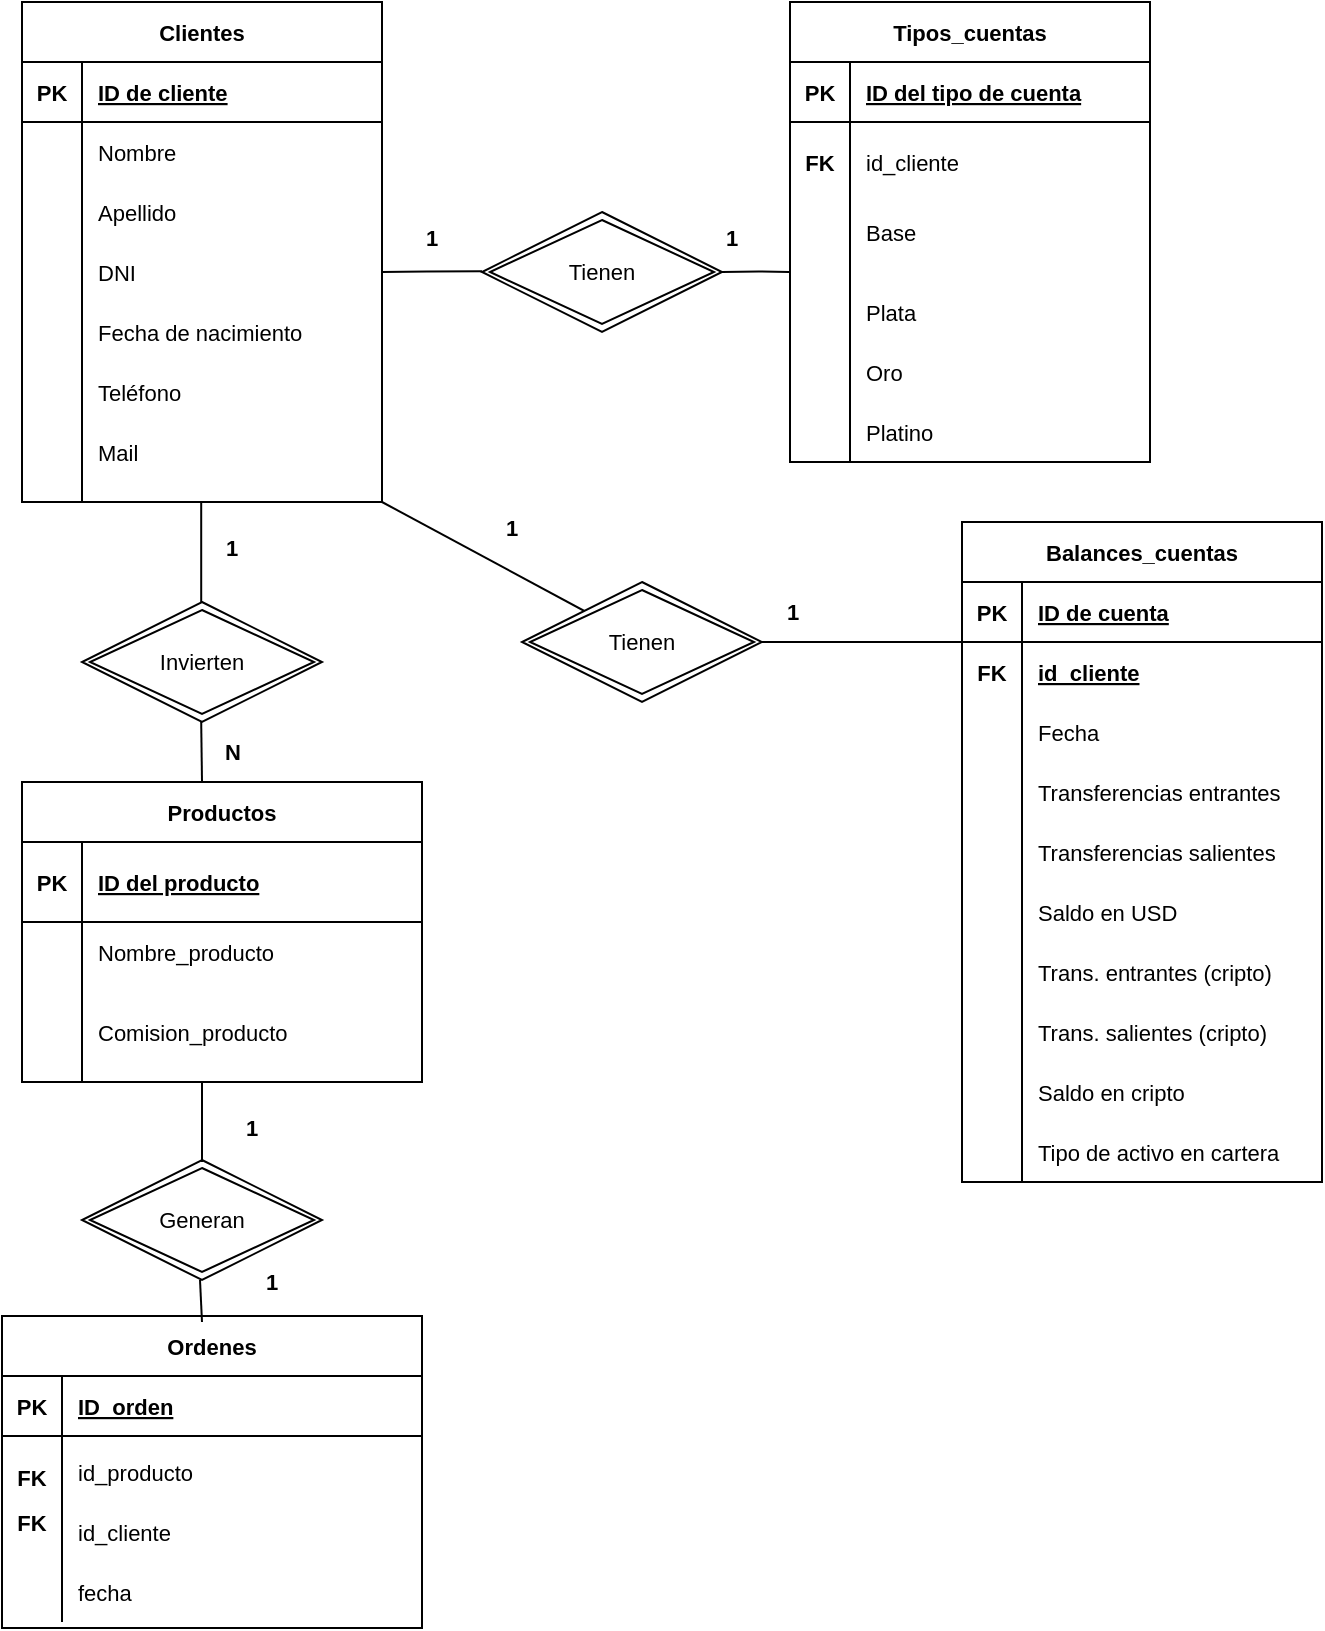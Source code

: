 <mxfile version="20.3.0" type="github">
  <diagram id="ckzgcsahci8-rYzXFJDU" name="Página-1">
    <mxGraphModel dx="1634" dy="752" grid="1" gridSize="10" guides="1" tooltips="1" connect="1" arrows="1" fold="1" page="1" pageScale="1" pageWidth="827" pageHeight="1169" background="none" math="0" shadow="0">
      <root>
        <mxCell id="0" />
        <mxCell id="1" parent="0" />
        <mxCell id="NEdSUjGyFdrofW01_IVh-4" value="Clientes" style="shape=table;startSize=30;container=1;collapsible=1;childLayout=tableLayout;fixedRows=1;rowLines=0;fontStyle=1;align=center;resizeLast=1;fontSize=11;" parent="1" vertex="1">
          <mxGeometry x="30" y="10" width="180" height="250" as="geometry">
            <mxRectangle x="30" y="10" width="50" height="30" as="alternateBounds" />
          </mxGeometry>
        </mxCell>
        <mxCell id="NEdSUjGyFdrofW01_IVh-5" value="" style="shape=tableRow;horizontal=0;startSize=0;swimlaneHead=0;swimlaneBody=0;fillColor=none;collapsible=0;dropTarget=0;points=[[0,0.5],[1,0.5]];portConstraint=eastwest;top=0;left=0;right=0;bottom=1;fontSize=11;" parent="NEdSUjGyFdrofW01_IVh-4" vertex="1">
          <mxGeometry y="30" width="180" height="30" as="geometry" />
        </mxCell>
        <mxCell id="NEdSUjGyFdrofW01_IVh-6" value="PK" style="shape=partialRectangle;connectable=0;fillColor=none;top=0;left=0;bottom=0;right=0;fontStyle=1;overflow=hidden;fontSize=11;" parent="NEdSUjGyFdrofW01_IVh-5" vertex="1">
          <mxGeometry width="30" height="30" as="geometry">
            <mxRectangle width="30" height="30" as="alternateBounds" />
          </mxGeometry>
        </mxCell>
        <mxCell id="NEdSUjGyFdrofW01_IVh-7" value="ID de cliente" style="shape=partialRectangle;connectable=0;fillColor=none;top=0;left=0;bottom=0;right=0;align=left;spacingLeft=6;fontStyle=5;overflow=hidden;fontSize=11;" parent="NEdSUjGyFdrofW01_IVh-5" vertex="1">
          <mxGeometry x="30" width="150" height="30" as="geometry">
            <mxRectangle width="150" height="30" as="alternateBounds" />
          </mxGeometry>
        </mxCell>
        <mxCell id="NEdSUjGyFdrofW01_IVh-8" value="" style="shape=tableRow;horizontal=0;startSize=0;swimlaneHead=0;swimlaneBody=0;fillColor=none;collapsible=0;dropTarget=0;points=[[0,0.5],[1,0.5]];portConstraint=eastwest;top=0;left=0;right=0;bottom=0;fontSize=11;" parent="NEdSUjGyFdrofW01_IVh-4" vertex="1">
          <mxGeometry y="60" width="180" height="30" as="geometry" />
        </mxCell>
        <mxCell id="NEdSUjGyFdrofW01_IVh-9" value="" style="shape=partialRectangle;connectable=0;fillColor=none;top=0;left=0;bottom=0;right=0;editable=1;overflow=hidden;fontSize=11;" parent="NEdSUjGyFdrofW01_IVh-8" vertex="1">
          <mxGeometry width="30" height="30" as="geometry">
            <mxRectangle width="30" height="30" as="alternateBounds" />
          </mxGeometry>
        </mxCell>
        <mxCell id="NEdSUjGyFdrofW01_IVh-10" value="Nombre" style="shape=partialRectangle;connectable=0;fillColor=none;top=0;left=0;bottom=0;right=0;align=left;spacingLeft=6;overflow=hidden;fontSize=11;" parent="NEdSUjGyFdrofW01_IVh-8" vertex="1">
          <mxGeometry x="30" width="150" height="30" as="geometry">
            <mxRectangle width="150" height="30" as="alternateBounds" />
          </mxGeometry>
        </mxCell>
        <mxCell id="NEdSUjGyFdrofW01_IVh-11" value="" style="shape=tableRow;horizontal=0;startSize=0;swimlaneHead=0;swimlaneBody=0;fillColor=none;collapsible=0;dropTarget=0;points=[[0,0.5],[1,0.5]];portConstraint=eastwest;top=0;left=0;right=0;bottom=0;fontSize=11;" parent="NEdSUjGyFdrofW01_IVh-4" vertex="1">
          <mxGeometry y="90" width="180" height="30" as="geometry" />
        </mxCell>
        <mxCell id="NEdSUjGyFdrofW01_IVh-12" value="" style="shape=partialRectangle;connectable=0;fillColor=none;top=0;left=0;bottom=0;right=0;editable=1;overflow=hidden;fontSize=11;" parent="NEdSUjGyFdrofW01_IVh-11" vertex="1">
          <mxGeometry width="30" height="30" as="geometry">
            <mxRectangle width="30" height="30" as="alternateBounds" />
          </mxGeometry>
        </mxCell>
        <mxCell id="NEdSUjGyFdrofW01_IVh-13" value="Apellido" style="shape=partialRectangle;connectable=0;fillColor=none;top=0;left=0;bottom=0;right=0;align=left;spacingLeft=6;overflow=hidden;fontSize=11;" parent="NEdSUjGyFdrofW01_IVh-11" vertex="1">
          <mxGeometry x="30" width="150" height="30" as="geometry">
            <mxRectangle width="150" height="30" as="alternateBounds" />
          </mxGeometry>
        </mxCell>
        <mxCell id="NEdSUjGyFdrofW01_IVh-14" value="" style="shape=tableRow;horizontal=0;startSize=0;swimlaneHead=0;swimlaneBody=0;fillColor=none;collapsible=0;dropTarget=0;points=[[0,0.5],[1,0.5]];portConstraint=eastwest;top=0;left=0;right=0;bottom=0;fontSize=11;" parent="NEdSUjGyFdrofW01_IVh-4" vertex="1">
          <mxGeometry y="120" width="180" height="30" as="geometry" />
        </mxCell>
        <mxCell id="NEdSUjGyFdrofW01_IVh-15" value="" style="shape=partialRectangle;connectable=0;fillColor=none;top=0;left=0;bottom=0;right=0;editable=1;overflow=hidden;fontSize=11;" parent="NEdSUjGyFdrofW01_IVh-14" vertex="1">
          <mxGeometry width="30" height="30" as="geometry">
            <mxRectangle width="30" height="30" as="alternateBounds" />
          </mxGeometry>
        </mxCell>
        <mxCell id="NEdSUjGyFdrofW01_IVh-16" value="DNI" style="shape=partialRectangle;connectable=0;fillColor=none;top=0;left=0;bottom=0;right=0;align=left;spacingLeft=6;overflow=hidden;fontSize=11;" parent="NEdSUjGyFdrofW01_IVh-14" vertex="1">
          <mxGeometry x="30" width="150" height="30" as="geometry">
            <mxRectangle width="150" height="30" as="alternateBounds" />
          </mxGeometry>
        </mxCell>
        <mxCell id="NEdSUjGyFdrofW01_IVh-29" value="" style="shape=partialRectangle;connectable=0;fillColor=none;top=0;left=0;bottom=0;right=0;editable=1;overflow=hidden;fontSize=11;" parent="1" vertex="1">
          <mxGeometry x="30" y="160" width="30" height="30" as="geometry">
            <mxRectangle width="30" height="30" as="alternateBounds" />
          </mxGeometry>
        </mxCell>
        <mxCell id="NEdSUjGyFdrofW01_IVh-43" value="" style="endArrow=none;html=1;rounded=0;fontSize=11;startSize=14;endSize=14;curved=1;" parent="1" edge="1">
          <mxGeometry relative="1" as="geometry">
            <mxPoint x="60" y="160" as="sourcePoint" />
            <mxPoint x="60" y="260" as="targetPoint" />
          </mxGeometry>
        </mxCell>
        <mxCell id="NEdSUjGyFdrofW01_IVh-44" value="Fecha de nacimiento" style="shape=partialRectangle;connectable=0;fillColor=none;top=0;left=0;bottom=0;right=0;align=left;spacingLeft=6;overflow=hidden;fontSize=11;" parent="1" vertex="1">
          <mxGeometry x="60" y="160" width="150" height="30" as="geometry">
            <mxRectangle width="150" height="30" as="alternateBounds" />
          </mxGeometry>
        </mxCell>
        <mxCell id="NEdSUjGyFdrofW01_IVh-45" value="Teléfono" style="shape=partialRectangle;connectable=0;fillColor=none;top=0;left=0;bottom=0;right=0;align=left;spacingLeft=6;overflow=hidden;fontSize=11;" parent="1" vertex="1">
          <mxGeometry x="60" y="190" width="150" height="30" as="geometry">
            <mxRectangle width="150" height="30" as="alternateBounds" />
          </mxGeometry>
        </mxCell>
        <mxCell id="NEdSUjGyFdrofW01_IVh-46" value="Mail" style="shape=partialRectangle;connectable=0;fillColor=none;top=0;left=0;bottom=0;right=0;align=left;spacingLeft=6;overflow=hidden;fontSize=11;" parent="1" vertex="1">
          <mxGeometry x="60" y="220" width="150" height="30" as="geometry">
            <mxRectangle width="150" height="30" as="alternateBounds" />
          </mxGeometry>
        </mxCell>
        <mxCell id="NEdSUjGyFdrofW01_IVh-68" value="Tienen" style="shape=rhombus;double=1;perimeter=rhombusPerimeter;whiteSpace=wrap;html=1;align=center;fontSize=11;" parent="1" vertex="1">
          <mxGeometry x="260" y="115" width="120" height="60" as="geometry" />
        </mxCell>
        <mxCell id="NEdSUjGyFdrofW01_IVh-75" value="" style="endArrow=none;html=1;rounded=0;fontSize=11;startSize=14;endSize=14;curved=1;exitX=1;exitY=0.5;exitDx=0;exitDy=0;" parent="1" source="NEdSUjGyFdrofW01_IVh-14" edge="1">
          <mxGeometry relative="1" as="geometry">
            <mxPoint x="220" y="145" as="sourcePoint" />
            <mxPoint x="260" y="144.6" as="targetPoint" />
            <Array as="points">
              <mxPoint x="230" y="144.6" />
            </Array>
          </mxGeometry>
        </mxCell>
        <mxCell id="NEdSUjGyFdrofW01_IVh-77" value="" style="endArrow=none;html=1;rounded=0;fontSize=11;startSize=14;endSize=14;curved=1;exitX=1;exitY=0.5;exitDx=0;exitDy=0;entryX=0;entryY=0.5;entryDx=0;entryDy=0;" parent="1" edge="1">
          <mxGeometry relative="1" as="geometry">
            <mxPoint x="380" y="145" as="sourcePoint" />
            <mxPoint x="413.5" y="145" as="targetPoint" />
            <Array as="points">
              <mxPoint x="400" y="144.6" />
            </Array>
          </mxGeometry>
        </mxCell>
        <mxCell id="NEdSUjGyFdrofW01_IVh-78" value="Tipos_cuentas" style="shape=table;startSize=30;container=1;collapsible=1;childLayout=tableLayout;fixedRows=1;rowLines=0;fontStyle=1;align=center;resizeLast=1;fontSize=11;" parent="1" vertex="1">
          <mxGeometry x="414" y="10" width="180" height="230" as="geometry">
            <mxRectangle x="30" y="10" width="50" height="30" as="alternateBounds" />
          </mxGeometry>
        </mxCell>
        <mxCell id="NEdSUjGyFdrofW01_IVh-79" value="" style="shape=tableRow;horizontal=0;startSize=0;swimlaneHead=0;swimlaneBody=0;fillColor=none;collapsible=0;dropTarget=0;points=[[0,0.5],[1,0.5]];portConstraint=eastwest;top=0;left=0;right=0;bottom=1;fontSize=11;" parent="NEdSUjGyFdrofW01_IVh-78" vertex="1">
          <mxGeometry y="30" width="180" height="30" as="geometry" />
        </mxCell>
        <mxCell id="NEdSUjGyFdrofW01_IVh-80" value="PK" style="shape=partialRectangle;connectable=0;fillColor=none;top=0;left=0;bottom=0;right=0;fontStyle=1;overflow=hidden;fontSize=11;" parent="NEdSUjGyFdrofW01_IVh-79" vertex="1">
          <mxGeometry width="30" height="30" as="geometry">
            <mxRectangle width="30" height="30" as="alternateBounds" />
          </mxGeometry>
        </mxCell>
        <mxCell id="NEdSUjGyFdrofW01_IVh-81" value="ID del tipo de cuenta" style="shape=partialRectangle;connectable=0;fillColor=none;top=0;left=0;bottom=0;right=0;align=left;spacingLeft=6;fontStyle=5;overflow=hidden;fontSize=11;" parent="NEdSUjGyFdrofW01_IVh-79" vertex="1">
          <mxGeometry x="30" width="150" height="30" as="geometry">
            <mxRectangle width="150" height="30" as="alternateBounds" />
          </mxGeometry>
        </mxCell>
        <mxCell id="NEdSUjGyFdrofW01_IVh-82" value="" style="shape=tableRow;horizontal=0;startSize=0;swimlaneHead=0;swimlaneBody=0;fillColor=none;collapsible=0;dropTarget=0;points=[[0,0.5],[1,0.5]];portConstraint=eastwest;top=0;left=0;right=0;bottom=0;fontSize=11;" parent="NEdSUjGyFdrofW01_IVh-78" vertex="1">
          <mxGeometry y="60" width="180" height="30" as="geometry" />
        </mxCell>
        <mxCell id="NEdSUjGyFdrofW01_IVh-83" value="" style="shape=partialRectangle;connectable=0;fillColor=none;top=0;left=0;bottom=0;right=0;editable=1;overflow=hidden;fontSize=11;" parent="NEdSUjGyFdrofW01_IVh-82" vertex="1">
          <mxGeometry width="30" height="30" as="geometry">
            <mxRectangle width="30" height="30" as="alternateBounds" />
          </mxGeometry>
        </mxCell>
        <mxCell id="NEdSUjGyFdrofW01_IVh-84" value="" style="shape=partialRectangle;connectable=0;fillColor=none;top=0;left=0;bottom=0;right=0;align=left;spacingLeft=6;overflow=hidden;fontSize=11;" parent="NEdSUjGyFdrofW01_IVh-82" vertex="1">
          <mxGeometry x="30" width="150" height="30" as="geometry">
            <mxRectangle width="150" height="30" as="alternateBounds" />
          </mxGeometry>
        </mxCell>
        <mxCell id="NEdSUjGyFdrofW01_IVh-85" value="" style="shape=tableRow;horizontal=0;startSize=0;swimlaneHead=0;swimlaneBody=0;fillColor=none;collapsible=0;dropTarget=0;points=[[0,0.5],[1,0.5]];portConstraint=eastwest;top=0;left=0;right=0;bottom=0;fontSize=11;" parent="NEdSUjGyFdrofW01_IVh-78" vertex="1">
          <mxGeometry y="90" width="180" height="30" as="geometry" />
        </mxCell>
        <mxCell id="NEdSUjGyFdrofW01_IVh-86" value="" style="shape=partialRectangle;connectable=0;fillColor=none;top=0;left=0;bottom=0;right=0;editable=1;overflow=hidden;fontSize=11;" parent="NEdSUjGyFdrofW01_IVh-85" vertex="1">
          <mxGeometry width="30" height="30" as="geometry">
            <mxRectangle width="30" height="30" as="alternateBounds" />
          </mxGeometry>
        </mxCell>
        <mxCell id="NEdSUjGyFdrofW01_IVh-87" value="" style="shape=partialRectangle;connectable=0;fillColor=none;top=0;left=0;bottom=0;right=0;align=left;spacingLeft=6;overflow=hidden;fontSize=11;" parent="NEdSUjGyFdrofW01_IVh-85" vertex="1">
          <mxGeometry x="30" width="150" height="30" as="geometry">
            <mxRectangle width="150" height="30" as="alternateBounds" />
          </mxGeometry>
        </mxCell>
        <mxCell id="NEdSUjGyFdrofW01_IVh-88" value="" style="shape=tableRow;horizontal=0;startSize=0;swimlaneHead=0;swimlaneBody=0;fillColor=none;collapsible=0;dropTarget=0;points=[[0,0.5],[1,0.5]];portConstraint=eastwest;top=0;left=0;right=0;bottom=0;fontSize=11;" parent="NEdSUjGyFdrofW01_IVh-78" vertex="1">
          <mxGeometry y="120" width="180" height="30" as="geometry" />
        </mxCell>
        <mxCell id="NEdSUjGyFdrofW01_IVh-89" value="" style="shape=partialRectangle;connectable=0;fillColor=none;top=0;left=0;bottom=0;right=0;editable=1;overflow=hidden;fontSize=11;" parent="NEdSUjGyFdrofW01_IVh-88" vertex="1">
          <mxGeometry width="30" height="30" as="geometry">
            <mxRectangle width="30" height="30" as="alternateBounds" />
          </mxGeometry>
        </mxCell>
        <mxCell id="NEdSUjGyFdrofW01_IVh-90" value="" style="shape=partialRectangle;connectable=0;fillColor=none;top=0;left=0;bottom=0;right=0;align=left;spacingLeft=6;overflow=hidden;fontSize=11;" parent="NEdSUjGyFdrofW01_IVh-88" vertex="1">
          <mxGeometry x="30" width="150" height="30" as="geometry">
            <mxRectangle width="150" height="30" as="alternateBounds" />
          </mxGeometry>
        </mxCell>
        <mxCell id="NEdSUjGyFdrofW01_IVh-91" value="" style="endArrow=none;html=1;rounded=0;fontSize=11;startSize=14;endSize=14;curved=1;" parent="1" edge="1">
          <mxGeometry relative="1" as="geometry">
            <mxPoint x="444" y="160" as="sourcePoint" />
            <mxPoint x="444" y="240" as="targetPoint" />
          </mxGeometry>
        </mxCell>
        <mxCell id="NEdSUjGyFdrofW01_IVh-92" value="&lt;b&gt;1&lt;/b&gt;" style="text;html=1;align=center;verticalAlign=middle;resizable=0;points=[];autosize=1;strokeColor=none;fillColor=none;fontSize=11;" parent="1" vertex="1">
          <mxGeometry x="400" y="300" width="30" height="30" as="geometry" />
        </mxCell>
        <mxCell id="NEdSUjGyFdrofW01_IVh-95" value="Platino" style="shape=partialRectangle;connectable=0;fillColor=none;top=0;left=0;bottom=0;right=0;align=left;spacingLeft=6;overflow=hidden;fontSize=11;" parent="1" vertex="1">
          <mxGeometry x="444" y="210" width="150" height="30" as="geometry">
            <mxRectangle width="150" height="30" as="alternateBounds" />
          </mxGeometry>
        </mxCell>
        <mxCell id="NEdSUjGyFdrofW01_IVh-98" value="" style="endArrow=none;html=1;rounded=0;fontSize=11;startSize=14;endSize=14;curved=1;" parent="1" edge="1">
          <mxGeometry relative="1" as="geometry">
            <mxPoint x="119.6" y="260" as="sourcePoint" />
            <mxPoint x="119.6" y="310" as="targetPoint" />
            <Array as="points">
              <mxPoint x="119.6" y="280" />
            </Array>
          </mxGeometry>
        </mxCell>
        <mxCell id="NEdSUjGyFdrofW01_IVh-99" value="Invierten" style="shape=rhombus;double=1;perimeter=rhombusPerimeter;whiteSpace=wrap;html=1;align=center;fontSize=11;" parent="1" vertex="1">
          <mxGeometry x="60" y="310" width="120" height="60" as="geometry" />
        </mxCell>
        <mxCell id="NEdSUjGyFdrofW01_IVh-100" value="Productos" style="shape=table;startSize=30;container=1;collapsible=1;childLayout=tableLayout;fixedRows=1;rowLines=0;fontStyle=1;align=center;resizeLast=1;fontSize=11;" parent="1" vertex="1">
          <mxGeometry x="30" y="400" width="200" height="150" as="geometry">
            <mxRectangle x="30" y="10" width="50" height="30" as="alternateBounds" />
          </mxGeometry>
        </mxCell>
        <mxCell id="NEdSUjGyFdrofW01_IVh-101" value="" style="shape=tableRow;horizontal=0;startSize=0;swimlaneHead=0;swimlaneBody=0;fillColor=none;collapsible=0;dropTarget=0;points=[[0,0.5],[1,0.5]];portConstraint=eastwest;top=0;left=0;right=0;bottom=1;fontSize=11;" parent="NEdSUjGyFdrofW01_IVh-100" vertex="1">
          <mxGeometry y="30" width="200" height="40" as="geometry" />
        </mxCell>
        <mxCell id="NEdSUjGyFdrofW01_IVh-102" value="PK" style="shape=partialRectangle;connectable=0;fillColor=none;top=0;left=0;bottom=0;right=0;fontStyle=1;overflow=hidden;fontSize=11;" parent="NEdSUjGyFdrofW01_IVh-101" vertex="1">
          <mxGeometry width="30" height="40" as="geometry">
            <mxRectangle width="30" height="40" as="alternateBounds" />
          </mxGeometry>
        </mxCell>
        <mxCell id="NEdSUjGyFdrofW01_IVh-103" value="ID del producto" style="shape=partialRectangle;connectable=0;fillColor=none;top=0;left=0;bottom=0;right=0;align=left;spacingLeft=6;fontStyle=5;overflow=hidden;fontSize=11;" parent="NEdSUjGyFdrofW01_IVh-101" vertex="1">
          <mxGeometry x="30" width="170" height="40" as="geometry">
            <mxRectangle width="170" height="40" as="alternateBounds" />
          </mxGeometry>
        </mxCell>
        <mxCell id="NEdSUjGyFdrofW01_IVh-104" value="" style="shape=tableRow;horizontal=0;startSize=0;swimlaneHead=0;swimlaneBody=0;fillColor=none;collapsible=0;dropTarget=0;points=[[0,0.5],[1,0.5]];portConstraint=eastwest;top=0;left=0;right=0;bottom=0;fontSize=11;" parent="NEdSUjGyFdrofW01_IVh-100" vertex="1">
          <mxGeometry y="70" width="200" height="20" as="geometry" />
        </mxCell>
        <mxCell id="NEdSUjGyFdrofW01_IVh-105" value="" style="shape=partialRectangle;connectable=0;fillColor=none;top=0;left=0;bottom=0;right=0;editable=1;overflow=hidden;fontSize=11;" parent="NEdSUjGyFdrofW01_IVh-104" vertex="1">
          <mxGeometry width="30" height="20" as="geometry">
            <mxRectangle width="30" height="20" as="alternateBounds" />
          </mxGeometry>
        </mxCell>
        <mxCell id="NEdSUjGyFdrofW01_IVh-106" value="" style="shape=partialRectangle;connectable=0;fillColor=none;top=0;left=0;bottom=0;right=0;align=left;spacingLeft=6;overflow=hidden;fontSize=11;" parent="NEdSUjGyFdrofW01_IVh-104" vertex="1">
          <mxGeometry x="30" width="170" height="20" as="geometry">
            <mxRectangle width="170" height="20" as="alternateBounds" />
          </mxGeometry>
        </mxCell>
        <mxCell id="NEdSUjGyFdrofW01_IVh-107" value="" style="shape=tableRow;horizontal=0;startSize=0;swimlaneHead=0;swimlaneBody=0;fillColor=none;collapsible=0;dropTarget=0;points=[[0,0.5],[1,0.5]];portConstraint=eastwest;top=0;left=0;right=0;bottom=0;fontSize=11;" parent="NEdSUjGyFdrofW01_IVh-100" vertex="1">
          <mxGeometry y="90" width="200" height="30" as="geometry" />
        </mxCell>
        <mxCell id="NEdSUjGyFdrofW01_IVh-108" value="" style="shape=partialRectangle;connectable=0;fillColor=none;top=0;left=0;bottom=0;right=0;editable=1;overflow=hidden;fontSize=11;" parent="NEdSUjGyFdrofW01_IVh-107" vertex="1">
          <mxGeometry width="30" height="30" as="geometry">
            <mxRectangle width="30" height="30" as="alternateBounds" />
          </mxGeometry>
        </mxCell>
        <mxCell id="NEdSUjGyFdrofW01_IVh-109" value="" style="shape=partialRectangle;connectable=0;fillColor=none;top=0;left=0;bottom=0;right=0;align=left;spacingLeft=6;overflow=hidden;fontSize=11;" parent="NEdSUjGyFdrofW01_IVh-107" vertex="1">
          <mxGeometry x="30" width="170" height="30" as="geometry">
            <mxRectangle width="170" height="30" as="alternateBounds" />
          </mxGeometry>
        </mxCell>
        <mxCell id="NEdSUjGyFdrofW01_IVh-110" value="" style="shape=tableRow;horizontal=0;startSize=0;swimlaneHead=0;swimlaneBody=0;fillColor=none;collapsible=0;dropTarget=0;points=[[0,0.5],[1,0.5]];portConstraint=eastwest;top=0;left=0;right=0;bottom=0;fontSize=11;" parent="NEdSUjGyFdrofW01_IVh-100" vertex="1">
          <mxGeometry y="120" width="200" height="30" as="geometry" />
        </mxCell>
        <mxCell id="NEdSUjGyFdrofW01_IVh-111" value="" style="shape=partialRectangle;connectable=0;fillColor=none;top=0;left=0;bottom=0;right=0;editable=1;overflow=hidden;fontSize=11;" parent="NEdSUjGyFdrofW01_IVh-110" vertex="1">
          <mxGeometry width="30" height="30" as="geometry">
            <mxRectangle width="30" height="30" as="alternateBounds" />
          </mxGeometry>
        </mxCell>
        <mxCell id="NEdSUjGyFdrofW01_IVh-112" value="" style="shape=partialRectangle;connectable=0;fillColor=none;top=0;left=0;bottom=0;right=0;align=left;spacingLeft=6;overflow=hidden;fontSize=11;" parent="NEdSUjGyFdrofW01_IVh-110" vertex="1">
          <mxGeometry x="30" width="170" height="30" as="geometry">
            <mxRectangle width="170" height="30" as="alternateBounds" />
          </mxGeometry>
        </mxCell>
        <mxCell id="NEdSUjGyFdrofW01_IVh-114" value="" style="endArrow=none;html=1;rounded=0;fontSize=11;startSize=14;endSize=14;curved=1;" parent="1" edge="1">
          <mxGeometry relative="1" as="geometry">
            <mxPoint x="119.6" y="370" as="sourcePoint" />
            <mxPoint x="120" y="400" as="targetPoint" />
          </mxGeometry>
        </mxCell>
        <mxCell id="NEdSUjGyFdrofW01_IVh-115" value="&lt;div&gt;&lt;b&gt;N&lt;/b&gt;&lt;/div&gt;" style="text;html=1;align=center;verticalAlign=middle;resizable=0;points=[];autosize=1;strokeColor=none;fillColor=none;fontSize=11;" parent="1" vertex="1">
          <mxGeometry x="120" y="370" width="30" height="30" as="geometry" />
        </mxCell>
        <mxCell id="NEdSUjGyFdrofW01_IVh-116" value="&lt;b&gt;1&lt;/b&gt;" style="text;whiteSpace=wrap;html=1;fontSize=11;" parent="1" vertex="1">
          <mxGeometry x="230" y="115" width="40" height="40" as="geometry" />
        </mxCell>
        <mxCell id="NEdSUjGyFdrofW01_IVh-118" value="&lt;b&gt;1&lt;/b&gt;" style="text;whiteSpace=wrap;html=1;fontSize=11;" parent="1" vertex="1">
          <mxGeometry x="130" y="270" width="40" height="40" as="geometry" />
        </mxCell>
        <mxCell id="NEdSUjGyFdrofW01_IVh-148" value="" style="endArrow=none;html=1;rounded=0;fontSize=11;startSize=14;endSize=14;curved=1;" parent="1" edge="1">
          <mxGeometry width="50" height="50" relative="1" as="geometry">
            <mxPoint x="210" y="260" as="sourcePoint" />
            <mxPoint x="340" y="330" as="targetPoint" />
          </mxGeometry>
        </mxCell>
        <mxCell id="NEdSUjGyFdrofW01_IVh-149" value="Tienen" style="shape=rhombus;double=1;perimeter=rhombusPerimeter;whiteSpace=wrap;html=1;align=center;fontSize=11;" parent="1" vertex="1">
          <mxGeometry x="280" y="300" width="120" height="60" as="geometry" />
        </mxCell>
        <mxCell id="NEdSUjGyFdrofW01_IVh-151" value="" style="endArrow=none;html=1;rounded=0;fontSize=11;startSize=14;endSize=14;curved=1;exitX=1;exitY=0.5;exitDx=0;exitDy=0;" parent="1" source="NEdSUjGyFdrofW01_IVh-149" edge="1">
          <mxGeometry relative="1" as="geometry">
            <mxPoint x="460" y="329.6" as="sourcePoint" />
            <mxPoint x="500" y="330" as="targetPoint" />
          </mxGeometry>
        </mxCell>
        <mxCell id="NEdSUjGyFdrofW01_IVh-152" value="Balances_cuentas" style="shape=table;startSize=30;container=1;collapsible=1;childLayout=tableLayout;fixedRows=1;rowLines=0;fontStyle=1;align=center;resizeLast=1;fontSize=11;" parent="1" vertex="1">
          <mxGeometry x="500" y="270" width="180" height="330" as="geometry">
            <mxRectangle x="30" y="10" width="50" height="30" as="alternateBounds" />
          </mxGeometry>
        </mxCell>
        <mxCell id="NEdSUjGyFdrofW01_IVh-153" value="" style="shape=tableRow;horizontal=0;startSize=0;swimlaneHead=0;swimlaneBody=0;fillColor=none;collapsible=0;dropTarget=0;points=[[0,0.5],[1,0.5]];portConstraint=eastwest;top=0;left=0;right=0;bottom=1;fontSize=11;" parent="NEdSUjGyFdrofW01_IVh-152" vertex="1">
          <mxGeometry y="30" width="180" height="30" as="geometry" />
        </mxCell>
        <mxCell id="NEdSUjGyFdrofW01_IVh-154" value="PK" style="shape=partialRectangle;connectable=0;fillColor=none;top=0;left=0;bottom=0;right=0;fontStyle=1;overflow=hidden;fontSize=11;" parent="NEdSUjGyFdrofW01_IVh-153" vertex="1">
          <mxGeometry width="30" height="30" as="geometry">
            <mxRectangle width="30" height="30" as="alternateBounds" />
          </mxGeometry>
        </mxCell>
        <mxCell id="NEdSUjGyFdrofW01_IVh-155" value="ID de cuenta" style="shape=partialRectangle;connectable=0;fillColor=none;top=0;left=0;bottom=0;right=0;align=left;spacingLeft=6;fontStyle=5;overflow=hidden;fontSize=11;" parent="NEdSUjGyFdrofW01_IVh-153" vertex="1">
          <mxGeometry x="30" width="150" height="30" as="geometry">
            <mxRectangle width="150" height="30" as="alternateBounds" />
          </mxGeometry>
        </mxCell>
        <mxCell id="NEdSUjGyFdrofW01_IVh-156" value="" style="shape=tableRow;horizontal=0;startSize=0;swimlaneHead=0;swimlaneBody=0;fillColor=none;collapsible=0;dropTarget=0;points=[[0,0.5],[1,0.5]];portConstraint=eastwest;top=0;left=0;right=0;bottom=0;fontSize=11;" parent="NEdSUjGyFdrofW01_IVh-152" vertex="1">
          <mxGeometry y="60" width="180" height="30" as="geometry" />
        </mxCell>
        <mxCell id="NEdSUjGyFdrofW01_IVh-157" value="" style="shape=partialRectangle;connectable=0;fillColor=none;top=0;left=0;bottom=0;right=0;editable=1;overflow=hidden;fontSize=11;" parent="NEdSUjGyFdrofW01_IVh-156" vertex="1">
          <mxGeometry width="30" height="30" as="geometry">
            <mxRectangle width="30" height="30" as="alternateBounds" />
          </mxGeometry>
        </mxCell>
        <mxCell id="NEdSUjGyFdrofW01_IVh-158" value="" style="shape=partialRectangle;connectable=0;fillColor=none;top=0;left=0;bottom=0;right=0;align=left;spacingLeft=6;overflow=hidden;fontSize=11;" parent="NEdSUjGyFdrofW01_IVh-156" vertex="1">
          <mxGeometry x="30" width="150" height="30" as="geometry">
            <mxRectangle width="150" height="30" as="alternateBounds" />
          </mxGeometry>
        </mxCell>
        <mxCell id="NEdSUjGyFdrofW01_IVh-159" value="" style="shape=tableRow;horizontal=0;startSize=0;swimlaneHead=0;swimlaneBody=0;fillColor=none;collapsible=0;dropTarget=0;points=[[0,0.5],[1,0.5]];portConstraint=eastwest;top=0;left=0;right=0;bottom=0;fontSize=11;" parent="NEdSUjGyFdrofW01_IVh-152" vertex="1">
          <mxGeometry y="90" width="180" height="30" as="geometry" />
        </mxCell>
        <mxCell id="NEdSUjGyFdrofW01_IVh-160" value="" style="shape=partialRectangle;connectable=0;fillColor=none;top=0;left=0;bottom=0;right=0;editable=1;overflow=hidden;fontSize=11;" parent="NEdSUjGyFdrofW01_IVh-159" vertex="1">
          <mxGeometry width="30" height="30" as="geometry">
            <mxRectangle width="30" height="30" as="alternateBounds" />
          </mxGeometry>
        </mxCell>
        <mxCell id="NEdSUjGyFdrofW01_IVh-161" value="" style="shape=partialRectangle;connectable=0;fillColor=none;top=0;left=0;bottom=0;right=0;align=left;spacingLeft=6;overflow=hidden;fontSize=11;" parent="NEdSUjGyFdrofW01_IVh-159" vertex="1">
          <mxGeometry x="30" width="150" height="30" as="geometry">
            <mxRectangle width="150" height="30" as="alternateBounds" />
          </mxGeometry>
        </mxCell>
        <mxCell id="NEdSUjGyFdrofW01_IVh-162" value="" style="shape=tableRow;horizontal=0;startSize=0;swimlaneHead=0;swimlaneBody=0;fillColor=none;collapsible=0;dropTarget=0;points=[[0,0.5],[1,0.5]];portConstraint=eastwest;top=0;left=0;right=0;bottom=0;fontSize=11;" parent="NEdSUjGyFdrofW01_IVh-152" vertex="1">
          <mxGeometry y="120" width="180" height="30" as="geometry" />
        </mxCell>
        <mxCell id="NEdSUjGyFdrofW01_IVh-163" value="" style="shape=partialRectangle;connectable=0;fillColor=none;top=0;left=0;bottom=0;right=0;editable=1;overflow=hidden;fontSize=11;" parent="NEdSUjGyFdrofW01_IVh-162" vertex="1">
          <mxGeometry width="30" height="30" as="geometry">
            <mxRectangle width="30" height="30" as="alternateBounds" />
          </mxGeometry>
        </mxCell>
        <mxCell id="NEdSUjGyFdrofW01_IVh-164" value="" style="shape=partialRectangle;connectable=0;fillColor=none;top=0;left=0;bottom=0;right=0;align=left;spacingLeft=6;overflow=hidden;fontSize=11;" parent="NEdSUjGyFdrofW01_IVh-162" vertex="1">
          <mxGeometry x="30" width="150" height="30" as="geometry">
            <mxRectangle width="150" height="30" as="alternateBounds" />
          </mxGeometry>
        </mxCell>
        <mxCell id="NEdSUjGyFdrofW01_IVh-165" value="&lt;b&gt;1&lt;/b&gt;" style="text;whiteSpace=wrap;html=1;fontSize=11;" parent="1" vertex="1">
          <mxGeometry x="270" y="260" width="40" height="40" as="geometry" />
        </mxCell>
        <mxCell id="NEdSUjGyFdrofW01_IVh-166" value="" style="endArrow=none;html=1;rounded=0;fontSize=11;startSize=14;endSize=14;curved=1;" parent="1" edge="1">
          <mxGeometry relative="1" as="geometry">
            <mxPoint x="530" y="420" as="sourcePoint" />
            <mxPoint x="530" y="460" as="targetPoint" />
          </mxGeometry>
        </mxCell>
        <mxCell id="NEdSUjGyFdrofW01_IVh-167" value="Saldo en USD" style="shape=partialRectangle;connectable=0;fillColor=none;top=0;left=0;bottom=0;right=0;align=left;spacingLeft=6;overflow=hidden;fontSize=11;" parent="1" vertex="1">
          <mxGeometry x="530" y="450" width="150" height="30" as="geometry">
            <mxRectangle width="150" height="30" as="alternateBounds" />
          </mxGeometry>
        </mxCell>
        <mxCell id="NEdSUjGyFdrofW01_IVh-171" value="&lt;b&gt;1&lt;/b&gt;" style="text;whiteSpace=wrap;html=1;fontSize=11;" parent="1" vertex="1">
          <mxGeometry x="380" y="115" width="40" height="40" as="geometry" />
        </mxCell>
        <mxCell id="KYPQA2fTUsj8BLMTWYLw-2" value="Trans. entrantes (cripto)" style="shape=partialRectangle;connectable=0;fillColor=none;top=0;left=0;bottom=0;right=0;align=left;spacingLeft=6;overflow=hidden;fontSize=11;" parent="1" vertex="1">
          <mxGeometry x="530" y="480" width="150" height="30" as="geometry">
            <mxRectangle width="150" height="30" as="alternateBounds" />
          </mxGeometry>
        </mxCell>
        <mxCell id="KYPQA2fTUsj8BLMTWYLw-3" value="Trans. salientes (cripto)" style="shape=partialRectangle;connectable=0;fillColor=none;top=0;left=0;bottom=0;right=0;align=left;spacingLeft=6;overflow=hidden;fontSize=11;" parent="1" vertex="1">
          <mxGeometry x="530" y="510" width="150" height="30" as="geometry">
            <mxRectangle width="150" height="30" as="alternateBounds" />
          </mxGeometry>
        </mxCell>
        <mxCell id="KYPQA2fTUsj8BLMTWYLw-4" value="Saldo en cripto" style="shape=partialRectangle;connectable=0;fillColor=none;top=0;left=0;bottom=0;right=0;align=left;spacingLeft=6;overflow=hidden;fontSize=11;" parent="1" vertex="1">
          <mxGeometry x="530" y="540" width="150" height="30" as="geometry">
            <mxRectangle width="150" height="30" as="alternateBounds" />
          </mxGeometry>
        </mxCell>
        <mxCell id="KYPQA2fTUsj8BLMTWYLw-5" value="Tipo de activo en cartera" style="shape=partialRectangle;connectable=0;fillColor=none;top=0;left=0;bottom=0;right=0;align=left;spacingLeft=6;overflow=hidden;fontSize=11;" parent="1" vertex="1">
          <mxGeometry x="530" y="570" width="150" height="30" as="geometry">
            <mxRectangle width="150" height="30" as="alternateBounds" />
          </mxGeometry>
        </mxCell>
        <mxCell id="KYPQA2fTUsj8BLMTWYLw-7" value="" style="endArrow=none;html=1;rounded=0;" parent="1" edge="1">
          <mxGeometry width="50" height="50" relative="1" as="geometry">
            <mxPoint x="530" y="600" as="sourcePoint" />
            <mxPoint x="530" y="450" as="targetPoint" />
          </mxGeometry>
        </mxCell>
        <mxCell id="Y0BxObtk3gd6cPbbaY5w-23" value="Oro" style="shape=partialRectangle;connectable=0;fillColor=none;top=0;left=0;bottom=0;right=0;align=left;spacingLeft=6;overflow=hidden;fontSize=11;" parent="1" vertex="1">
          <mxGeometry x="444" y="180" width="150" height="30" as="geometry">
            <mxRectangle width="150" height="30" as="alternateBounds" />
          </mxGeometry>
        </mxCell>
        <mxCell id="Y0BxObtk3gd6cPbbaY5w-24" value="Plata" style="shape=partialRectangle;connectable=0;fillColor=none;top=0;left=0;bottom=0;right=0;align=left;spacingLeft=6;overflow=hidden;fontSize=11;" parent="1" vertex="1">
          <mxGeometry x="444" y="150" width="150" height="30" as="geometry">
            <mxRectangle width="150" height="30" as="alternateBounds" />
          </mxGeometry>
        </mxCell>
        <mxCell id="Y0BxObtk3gd6cPbbaY5w-25" value="Base" style="shape=partialRectangle;connectable=0;fillColor=none;top=0;left=0;bottom=0;right=0;align=left;spacingLeft=6;overflow=hidden;fontSize=11;" parent="1" vertex="1">
          <mxGeometry x="444" y="110" width="150" height="30" as="geometry">
            <mxRectangle width="150" height="30" as="alternateBounds" />
          </mxGeometry>
        </mxCell>
        <mxCell id="Y0BxObtk3gd6cPbbaY5w-27" value="FK" style="shape=partialRectangle;connectable=0;fillColor=none;top=0;left=0;bottom=0;right=0;fontStyle=1;overflow=hidden;fontSize=11;" parent="1" vertex="1">
          <mxGeometry x="414" y="75" width="30" height="30" as="geometry">
            <mxRectangle width="30" height="30" as="alternateBounds" />
          </mxGeometry>
        </mxCell>
        <mxCell id="Y0BxObtk3gd6cPbbaY5w-28" value="id_cliente" style="shape=partialRectangle;connectable=0;fillColor=none;top=0;left=0;bottom=0;right=0;align=left;spacingLeft=6;overflow=hidden;fontSize=11;" parent="1" vertex="1">
          <mxGeometry x="444" y="75" width="150" height="30" as="geometry">
            <mxRectangle width="150" height="30" as="alternateBounds" />
          </mxGeometry>
        </mxCell>
        <mxCell id="Y0BxObtk3gd6cPbbaY5w-29" value="Transferencias salientes" style="shape=partialRectangle;connectable=0;fillColor=none;top=0;left=0;bottom=0;right=0;align=left;spacingLeft=6;overflow=hidden;fontSize=11;" parent="1" vertex="1">
          <mxGeometry x="530" y="420" width="150" height="30" as="geometry">
            <mxRectangle width="150" height="30" as="alternateBounds" />
          </mxGeometry>
        </mxCell>
        <mxCell id="Y0BxObtk3gd6cPbbaY5w-30" value="Transferencias entrantes" style="shape=partialRectangle;connectable=0;fillColor=none;top=0;left=0;bottom=0;right=0;align=left;spacingLeft=6;overflow=hidden;fontSize=11;" parent="1" vertex="1">
          <mxGeometry x="530" y="390" width="150" height="30" as="geometry">
            <mxRectangle width="150" height="30" as="alternateBounds" />
          </mxGeometry>
        </mxCell>
        <mxCell id="Y0BxObtk3gd6cPbbaY5w-31" value="Fecha" style="shape=partialRectangle;connectable=0;fillColor=none;top=0;left=0;bottom=0;right=0;align=left;spacingLeft=6;overflow=hidden;fontSize=11;" parent="1" vertex="1">
          <mxGeometry x="530" y="360" width="150" height="30" as="geometry">
            <mxRectangle width="150" height="30" as="alternateBounds" />
          </mxGeometry>
        </mxCell>
        <mxCell id="Y0BxObtk3gd6cPbbaY5w-32" value="FK" style="shape=partialRectangle;connectable=0;fillColor=none;top=0;left=0;bottom=0;right=0;fontStyle=1;overflow=hidden;fontSize=11;" parent="1" vertex="1">
          <mxGeometry x="500" y="330" width="30" height="30" as="geometry">
            <mxRectangle width="30" height="30" as="alternateBounds" />
          </mxGeometry>
        </mxCell>
        <mxCell id="Y0BxObtk3gd6cPbbaY5w-33" value="id_cliente" style="shape=partialRectangle;connectable=0;fillColor=none;top=0;left=0;bottom=0;right=0;align=left;spacingLeft=6;fontStyle=5;overflow=hidden;fontSize=11;" parent="1" vertex="1">
          <mxGeometry x="530" y="330" width="150" height="30" as="geometry">
            <mxRectangle width="150" height="30" as="alternateBounds" />
          </mxGeometry>
        </mxCell>
        <mxCell id="Y0BxObtk3gd6cPbbaY5w-35" value="Comision_producto" style="shape=partialRectangle;connectable=0;fillColor=none;top=0;left=0;bottom=0;right=0;align=left;spacingLeft=6;overflow=hidden;fontSize=11;" parent="1" vertex="1">
          <mxGeometry x="60" y="510" width="170" height="30" as="geometry">
            <mxRectangle width="170" height="30" as="alternateBounds" />
          </mxGeometry>
        </mxCell>
        <mxCell id="Y0BxObtk3gd6cPbbaY5w-36" value="Nombre_producto" style="shape=partialRectangle;connectable=0;fillColor=none;top=0;left=0;bottom=0;right=0;align=left;spacingLeft=6;overflow=hidden;fontSize=11;" parent="1" vertex="1">
          <mxGeometry x="60" y="470" width="170" height="30" as="geometry">
            <mxRectangle width="170" height="30" as="alternateBounds" />
          </mxGeometry>
        </mxCell>
        <mxCell id="UjrP7nYgxziAXxFrALu0-4" value="Generan" style="shape=rhombus;double=1;perimeter=rhombusPerimeter;whiteSpace=wrap;html=1;align=center;fontSize=11;" vertex="1" parent="1">
          <mxGeometry x="60" y="589" width="120" height="60" as="geometry" />
        </mxCell>
        <mxCell id="UjrP7nYgxziAXxFrALu0-7" value="Ordenes" style="shape=table;startSize=30;container=1;collapsible=1;childLayout=tableLayout;fixedRows=1;rowLines=0;fontStyle=1;align=center;resizeLast=1;fontSize=11;" vertex="1" parent="1">
          <mxGeometry x="20" y="667" width="210" height="156" as="geometry">
            <mxRectangle x="30" y="10" width="50" height="30" as="alternateBounds" />
          </mxGeometry>
        </mxCell>
        <mxCell id="UjrP7nYgxziAXxFrALu0-8" value="" style="shape=tableRow;horizontal=0;startSize=0;swimlaneHead=0;swimlaneBody=0;fillColor=none;collapsible=0;dropTarget=0;points=[[0,0.5],[1,0.5]];portConstraint=eastwest;top=0;left=0;right=0;bottom=1;fontSize=11;" vertex="1" parent="UjrP7nYgxziAXxFrALu0-7">
          <mxGeometry y="30" width="210" height="30" as="geometry" />
        </mxCell>
        <mxCell id="UjrP7nYgxziAXxFrALu0-9" value="PK" style="shape=partialRectangle;connectable=0;fillColor=none;top=0;left=0;bottom=0;right=0;fontStyle=1;overflow=hidden;fontSize=11;" vertex="1" parent="UjrP7nYgxziAXxFrALu0-8">
          <mxGeometry width="30" height="30" as="geometry">
            <mxRectangle width="30" height="30" as="alternateBounds" />
          </mxGeometry>
        </mxCell>
        <mxCell id="UjrP7nYgxziAXxFrALu0-10" value="ID_orden" style="shape=partialRectangle;connectable=0;fillColor=none;top=0;left=0;bottom=0;right=0;align=left;spacingLeft=6;fontStyle=5;overflow=hidden;fontSize=11;" vertex="1" parent="UjrP7nYgxziAXxFrALu0-8">
          <mxGeometry x="30" width="180" height="30" as="geometry">
            <mxRectangle width="180" height="30" as="alternateBounds" />
          </mxGeometry>
        </mxCell>
        <mxCell id="UjrP7nYgxziAXxFrALu0-11" value="" style="shape=tableRow;horizontal=0;startSize=0;swimlaneHead=0;swimlaneBody=0;fillColor=none;collapsible=0;dropTarget=0;points=[[0,0.5],[1,0.5]];portConstraint=eastwest;top=0;left=0;right=0;bottom=0;fontSize=11;" vertex="1" parent="UjrP7nYgxziAXxFrALu0-7">
          <mxGeometry y="60" width="210" height="30" as="geometry" />
        </mxCell>
        <mxCell id="UjrP7nYgxziAXxFrALu0-12" value="&#xa;FK&#xa;&#xa;" style="shape=partialRectangle;connectable=0;fillColor=none;top=0;left=0;bottom=0;right=0;editable=1;overflow=hidden;fontSize=11;fontStyle=1" vertex="1" parent="UjrP7nYgxziAXxFrALu0-11">
          <mxGeometry width="30" height="30" as="geometry">
            <mxRectangle width="30" height="30" as="alternateBounds" />
          </mxGeometry>
        </mxCell>
        <mxCell id="UjrP7nYgxziAXxFrALu0-13" value="" style="shape=partialRectangle;connectable=0;fillColor=none;top=0;left=0;bottom=0;right=0;align=left;spacingLeft=6;overflow=hidden;fontSize=11;" vertex="1" parent="UjrP7nYgxziAXxFrALu0-11">
          <mxGeometry x="30" width="180" height="30" as="geometry">
            <mxRectangle width="180" height="30" as="alternateBounds" />
          </mxGeometry>
        </mxCell>
        <mxCell id="UjrP7nYgxziAXxFrALu0-14" value="" style="shape=tableRow;horizontal=0;startSize=0;swimlaneHead=0;swimlaneBody=0;fillColor=none;collapsible=0;dropTarget=0;points=[[0,0.5],[1,0.5]];portConstraint=eastwest;top=0;left=0;right=0;bottom=0;fontSize=11;" vertex="1" parent="UjrP7nYgxziAXxFrALu0-7">
          <mxGeometry y="90" width="210" height="26" as="geometry" />
        </mxCell>
        <mxCell id="UjrP7nYgxziAXxFrALu0-15" value="FK" style="shape=partialRectangle;connectable=0;fillColor=none;top=0;left=0;bottom=0;right=0;editable=1;overflow=hidden;fontSize=11;fontStyle=1" vertex="1" parent="UjrP7nYgxziAXxFrALu0-14">
          <mxGeometry width="30" height="26" as="geometry">
            <mxRectangle width="30" height="26" as="alternateBounds" />
          </mxGeometry>
        </mxCell>
        <mxCell id="UjrP7nYgxziAXxFrALu0-16" value="" style="shape=partialRectangle;connectable=0;fillColor=none;top=0;left=0;bottom=0;right=0;align=left;spacingLeft=6;overflow=hidden;fontSize=11;" vertex="1" parent="UjrP7nYgxziAXxFrALu0-14">
          <mxGeometry x="30" width="180" height="26" as="geometry">
            <mxRectangle width="180" height="26" as="alternateBounds" />
          </mxGeometry>
        </mxCell>
        <mxCell id="UjrP7nYgxziAXxFrALu0-17" value="" style="shape=tableRow;horizontal=0;startSize=0;swimlaneHead=0;swimlaneBody=0;fillColor=none;collapsible=0;dropTarget=0;points=[[0,0.5],[1,0.5]];portConstraint=eastwest;top=0;left=0;right=0;bottom=0;fontSize=11;" vertex="1" parent="UjrP7nYgxziAXxFrALu0-7">
          <mxGeometry y="116" width="210" height="31" as="geometry" />
        </mxCell>
        <mxCell id="UjrP7nYgxziAXxFrALu0-18" value="" style="shape=partialRectangle;connectable=0;fillColor=none;top=0;left=0;bottom=0;right=0;editable=1;overflow=hidden;fontSize=11;" vertex="1" parent="UjrP7nYgxziAXxFrALu0-17">
          <mxGeometry width="30" height="31" as="geometry">
            <mxRectangle width="30" height="31" as="alternateBounds" />
          </mxGeometry>
        </mxCell>
        <mxCell id="UjrP7nYgxziAXxFrALu0-19" value="" style="shape=partialRectangle;connectable=0;fillColor=none;top=0;left=0;bottom=0;right=0;align=left;spacingLeft=6;overflow=hidden;fontSize=11;" vertex="1" parent="UjrP7nYgxziAXxFrALu0-17">
          <mxGeometry x="30" width="180" height="31" as="geometry">
            <mxRectangle width="180" height="31" as="alternateBounds" />
          </mxGeometry>
        </mxCell>
        <mxCell id="UjrP7nYgxziAXxFrALu0-24" value="" style="endArrow=none;html=1;rounded=0;" edge="1" parent="1">
          <mxGeometry width="50" height="50" relative="1" as="geometry">
            <mxPoint x="120" y="590" as="sourcePoint" />
            <mxPoint x="120" y="550" as="targetPoint" />
          </mxGeometry>
        </mxCell>
        <mxCell id="UjrP7nYgxziAXxFrALu0-27" value="" style="endArrow=none;html=1;rounded=0;" edge="1" parent="1">
          <mxGeometry width="50" height="50" relative="1" as="geometry">
            <mxPoint x="50" y="820" as="sourcePoint" />
            <mxPoint x="50" y="790" as="targetPoint" />
          </mxGeometry>
        </mxCell>
        <mxCell id="UjrP7nYgxziAXxFrALu0-28" value="id_producto" style="shape=partialRectangle;connectable=0;fillColor=none;top=0;left=0;bottom=0;right=0;align=left;spacingLeft=6;overflow=hidden;fontSize=11;" vertex="1" parent="1">
          <mxGeometry x="50" y="730" width="170" height="30" as="geometry">
            <mxRectangle width="170" height="30" as="alternateBounds" />
          </mxGeometry>
        </mxCell>
        <mxCell id="UjrP7nYgxziAXxFrALu0-29" value="id_cliente" style="shape=partialRectangle;connectable=0;fillColor=none;top=0;left=0;bottom=0;right=0;align=left;spacingLeft=6;overflow=hidden;fontSize=11;" vertex="1" parent="1">
          <mxGeometry x="50" y="760" width="170" height="30" as="geometry">
            <mxRectangle width="170" height="30" as="alternateBounds" />
          </mxGeometry>
        </mxCell>
        <mxCell id="UjrP7nYgxziAXxFrALu0-30" value="fecha" style="shape=partialRectangle;connectable=0;fillColor=none;top=0;left=0;bottom=0;right=0;align=left;spacingLeft=6;overflow=hidden;fontSize=11;" vertex="1" parent="1">
          <mxGeometry x="50" y="790" width="170" height="30" as="geometry">
            <mxRectangle width="170" height="30" as="alternateBounds" />
          </mxGeometry>
        </mxCell>
        <mxCell id="UjrP7nYgxziAXxFrALu0-31" value="" style="endArrow=none;html=1;rounded=0;" edge="1" parent="1">
          <mxGeometry width="50" height="50" relative="1" as="geometry">
            <mxPoint x="120" y="670" as="sourcePoint" />
            <mxPoint x="119" y="649" as="targetPoint" />
          </mxGeometry>
        </mxCell>
        <mxCell id="UjrP7nYgxziAXxFrALu0-32" value="&lt;b&gt;1&lt;/b&gt;" style="text;whiteSpace=wrap;html=1;fontSize=11;" vertex="1" parent="1">
          <mxGeometry x="140" y="560" width="40" height="40" as="geometry" />
        </mxCell>
        <mxCell id="UjrP7nYgxziAXxFrALu0-33" value="&lt;b&gt;1&lt;/b&gt;" style="text;whiteSpace=wrap;html=1;fontSize=11;" vertex="1" parent="1">
          <mxGeometry x="150" y="637" width="110" height="30" as="geometry" />
        </mxCell>
      </root>
    </mxGraphModel>
  </diagram>
</mxfile>
